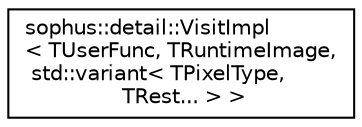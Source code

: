 digraph "Graphical Class Hierarchy"
{
 // LATEX_PDF_SIZE
  edge [fontname="Helvetica",fontsize="10",labelfontname="Helvetica",labelfontsize="10"];
  node [fontname="Helvetica",fontsize="10",shape=record];
  rankdir="LR";
  Node0 [label="sophus::detail::VisitImpl\l\< TUserFunc, TRuntimeImage,\l std::variant\< TPixelType,\l TRest... \> \>",height=0.2,width=0.4,color="black", fillcolor="white", style="filled",URL="$structsophus_1_1detail_1_1_visit_impl_3_01_t_user_func_00_01_t_runtime_image_00_01std_1_1variantd1b0535b64a9f6bf4c89f566d1fd48eb.html",tooltip=" "];
}

